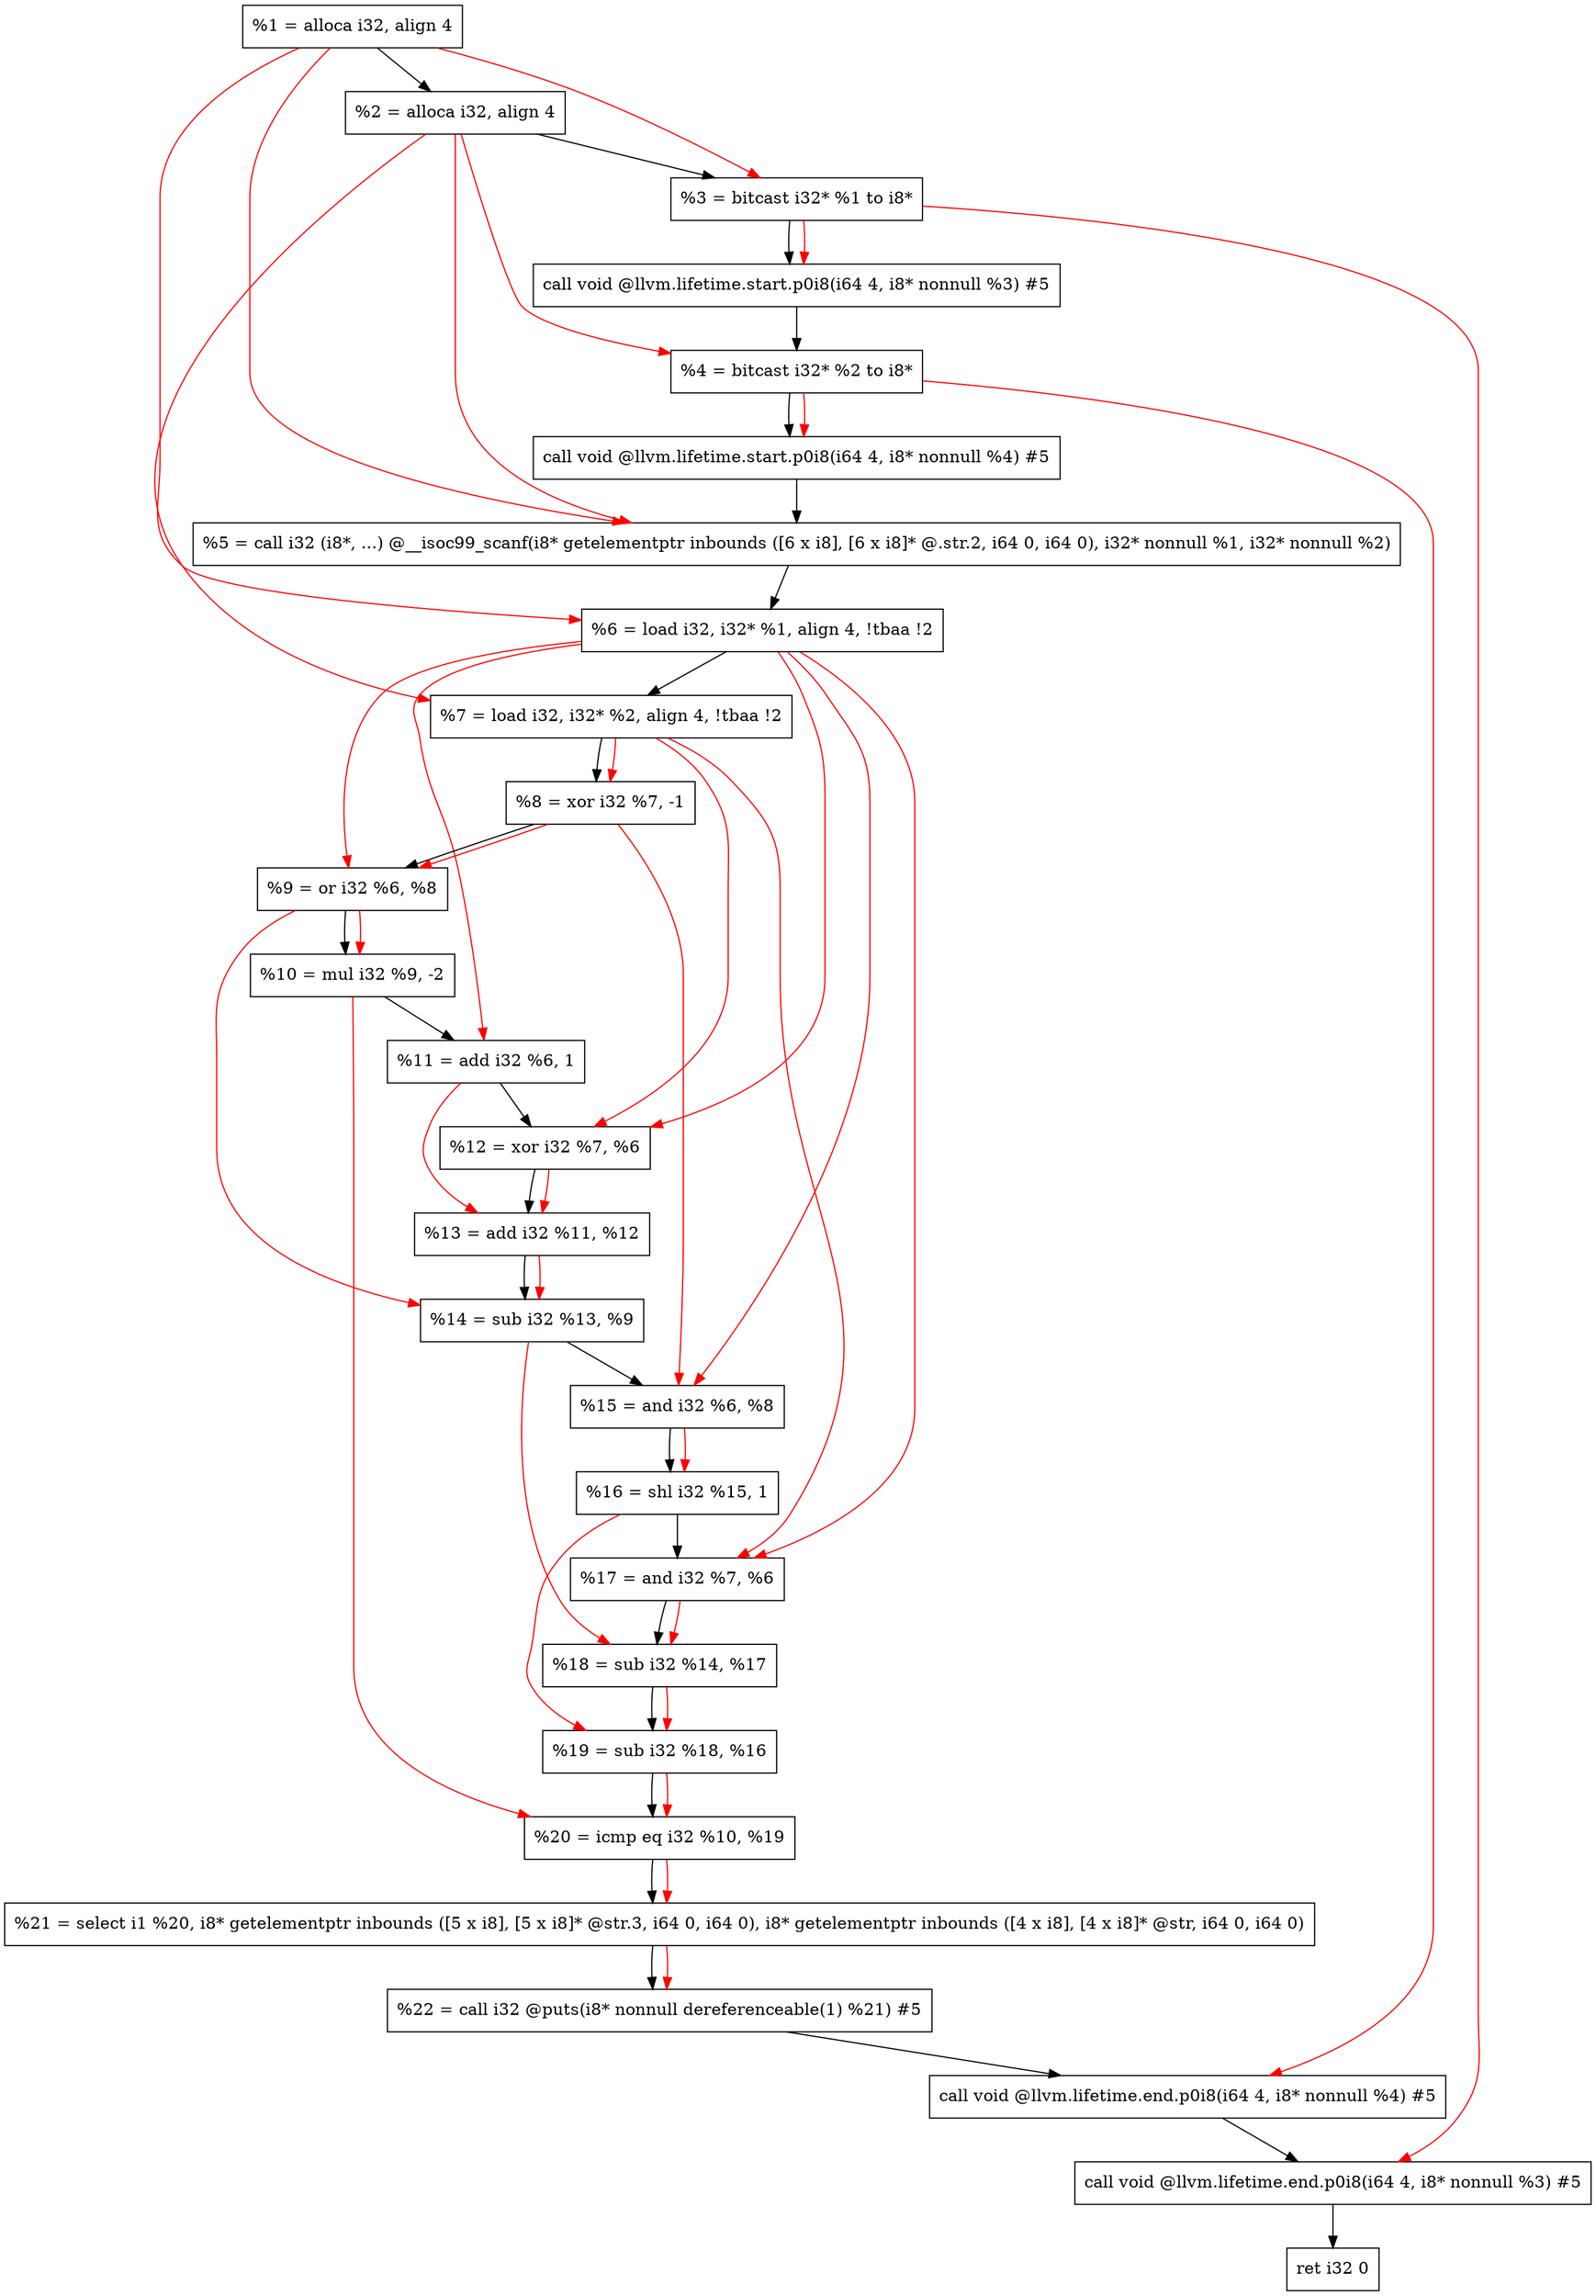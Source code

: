 digraph "DFG for'main' function" {
	Node0xc405e8[shape=record, label="  %1 = alloca i32, align 4"];
	Node0xc40668[shape=record, label="  %2 = alloca i32, align 4"];
	Node0xc406f8[shape=record, label="  %3 = bitcast i32* %1 to i8*"];
	Node0xc40b58[shape=record, label="  call void @llvm.lifetime.start.p0i8(i64 4, i8* nonnull %3) #5"];
	Node0xc40c38[shape=record, label="  %4 = bitcast i32* %2 to i8*"];
	Node0xc40d58[shape=record, label="  call void @llvm.lifetime.start.p0i8(i64 4, i8* nonnull %4) #5"];
	Node0xc40f90[shape=record, label="  %5 = call i32 (i8*, ...) @__isoc99_scanf(i8* getelementptr inbounds ([6 x i8], [6 x i8]* @.str.2, i64 0, i64 0), i32* nonnull %1, i32* nonnull %2)"];
	Node0xc41048[shape=record, label="  %6 = load i32, i32* %1, align 4, !tbaa !2"];
	Node0xc41fb8[shape=record, label="  %7 = load i32, i32* %2, align 4, !tbaa !2"];
	Node0xc42640[shape=record, label="  %8 = xor i32 %7, -1"];
	Node0xc426b0[shape=record, label="  %9 = or i32 %6, %8"];
	Node0xc42720[shape=record, label="  %10 = mul i32 %9, -2"];
	Node0xc42790[shape=record, label="  %11 = add i32 %6, 1"];
	Node0xc42800[shape=record, label="  %12 = xor i32 %7, %6"];
	Node0xc42870[shape=record, label="  %13 = add i32 %11, %12"];
	Node0xc428e0[shape=record, label="  %14 = sub i32 %13, %9"];
	Node0xc42950[shape=record, label="  %15 = and i32 %6, %8"];
	Node0xc429c0[shape=record, label="  %16 = shl i32 %15, 1"];
	Node0xc42a30[shape=record, label="  %17 = and i32 %7, %6"];
	Node0xc42aa0[shape=record, label="  %18 = sub i32 %14, %17"];
	Node0xc42b10[shape=record, label="  %19 = sub i32 %18, %16"];
	Node0xc42b80[shape=record, label="  %20 = icmp eq i32 %10, %19"];
	Node0xbe19d8[shape=record, label="  %21 = select i1 %20, i8* getelementptr inbounds ([5 x i8], [5 x i8]* @str.3, i64 0, i64 0), i8* getelementptr inbounds ([4 x i8], [4 x i8]* @str, i64 0, i64 0)"];
	Node0xc42c10[shape=record, label="  %22 = call i32 @puts(i8* nonnull dereferenceable(1) %21) #5"];
	Node0xc42e68[shape=record, label="  call void @llvm.lifetime.end.p0i8(i64 4, i8* nonnull %4) #5"];
	Node0xc42fc8[shape=record, label="  call void @llvm.lifetime.end.p0i8(i64 4, i8* nonnull %3) #5"];
	Node0xc43088[shape=record, label="  ret i32 0"];
	Node0xc405e8 -> Node0xc40668;
	Node0xc40668 -> Node0xc406f8;
	Node0xc406f8 -> Node0xc40b58;
	Node0xc40b58 -> Node0xc40c38;
	Node0xc40c38 -> Node0xc40d58;
	Node0xc40d58 -> Node0xc40f90;
	Node0xc40f90 -> Node0xc41048;
	Node0xc41048 -> Node0xc41fb8;
	Node0xc41fb8 -> Node0xc42640;
	Node0xc42640 -> Node0xc426b0;
	Node0xc426b0 -> Node0xc42720;
	Node0xc42720 -> Node0xc42790;
	Node0xc42790 -> Node0xc42800;
	Node0xc42800 -> Node0xc42870;
	Node0xc42870 -> Node0xc428e0;
	Node0xc428e0 -> Node0xc42950;
	Node0xc42950 -> Node0xc429c0;
	Node0xc429c0 -> Node0xc42a30;
	Node0xc42a30 -> Node0xc42aa0;
	Node0xc42aa0 -> Node0xc42b10;
	Node0xc42b10 -> Node0xc42b80;
	Node0xc42b80 -> Node0xbe19d8;
	Node0xbe19d8 -> Node0xc42c10;
	Node0xc42c10 -> Node0xc42e68;
	Node0xc42e68 -> Node0xc42fc8;
	Node0xc42fc8 -> Node0xc43088;
edge [color=red]
	Node0xc405e8 -> Node0xc406f8;
	Node0xc406f8 -> Node0xc40b58;
	Node0xc40668 -> Node0xc40c38;
	Node0xc40c38 -> Node0xc40d58;
	Node0xc405e8 -> Node0xc40f90;
	Node0xc40668 -> Node0xc40f90;
	Node0xc405e8 -> Node0xc41048;
	Node0xc40668 -> Node0xc41fb8;
	Node0xc41fb8 -> Node0xc42640;
	Node0xc41048 -> Node0xc426b0;
	Node0xc42640 -> Node0xc426b0;
	Node0xc426b0 -> Node0xc42720;
	Node0xc41048 -> Node0xc42790;
	Node0xc41fb8 -> Node0xc42800;
	Node0xc41048 -> Node0xc42800;
	Node0xc42790 -> Node0xc42870;
	Node0xc42800 -> Node0xc42870;
	Node0xc42870 -> Node0xc428e0;
	Node0xc426b0 -> Node0xc428e0;
	Node0xc41048 -> Node0xc42950;
	Node0xc42640 -> Node0xc42950;
	Node0xc42950 -> Node0xc429c0;
	Node0xc41fb8 -> Node0xc42a30;
	Node0xc41048 -> Node0xc42a30;
	Node0xc428e0 -> Node0xc42aa0;
	Node0xc42a30 -> Node0xc42aa0;
	Node0xc42aa0 -> Node0xc42b10;
	Node0xc429c0 -> Node0xc42b10;
	Node0xc42720 -> Node0xc42b80;
	Node0xc42b10 -> Node0xc42b80;
	Node0xc42b80 -> Node0xbe19d8;
	Node0xbe19d8 -> Node0xc42c10;
	Node0xc40c38 -> Node0xc42e68;
	Node0xc406f8 -> Node0xc42fc8;
}
